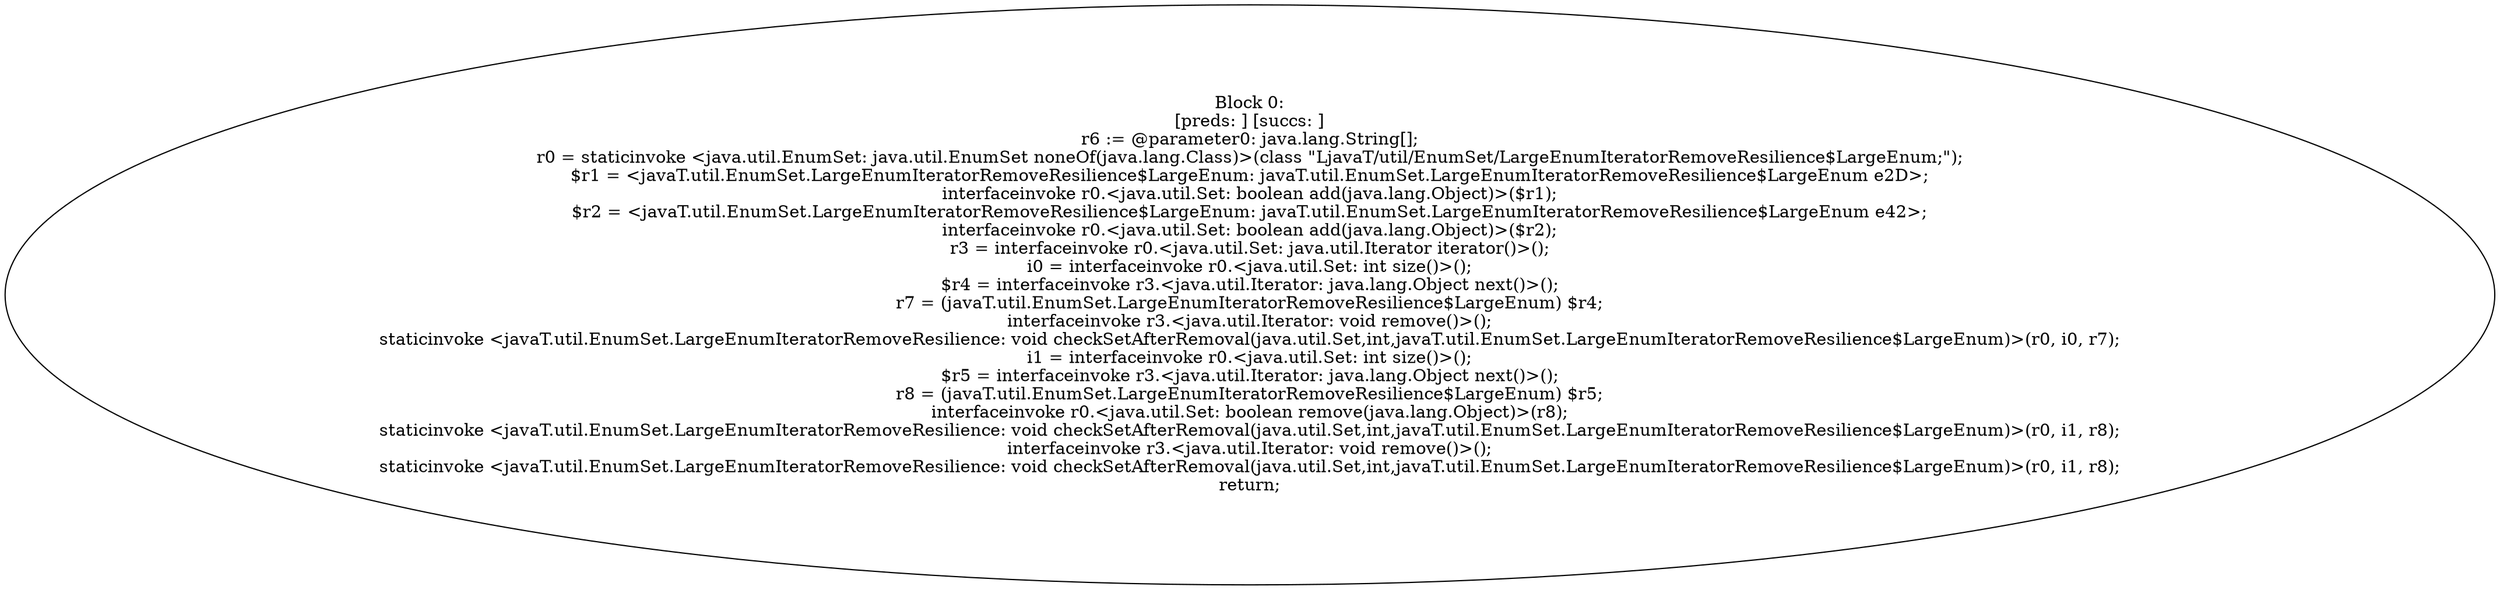 digraph "unitGraph" {
    "Block 0:
[preds: ] [succs: ]
r6 := @parameter0: java.lang.String[];
r0 = staticinvoke <java.util.EnumSet: java.util.EnumSet noneOf(java.lang.Class)>(class \"LjavaT/util/EnumSet/LargeEnumIteratorRemoveResilience$LargeEnum;\");
$r1 = <javaT.util.EnumSet.LargeEnumIteratorRemoveResilience$LargeEnum: javaT.util.EnumSet.LargeEnumIteratorRemoveResilience$LargeEnum e2D>;
interfaceinvoke r0.<java.util.Set: boolean add(java.lang.Object)>($r1);
$r2 = <javaT.util.EnumSet.LargeEnumIteratorRemoveResilience$LargeEnum: javaT.util.EnumSet.LargeEnumIteratorRemoveResilience$LargeEnum e42>;
interfaceinvoke r0.<java.util.Set: boolean add(java.lang.Object)>($r2);
r3 = interfaceinvoke r0.<java.util.Set: java.util.Iterator iterator()>();
i0 = interfaceinvoke r0.<java.util.Set: int size()>();
$r4 = interfaceinvoke r3.<java.util.Iterator: java.lang.Object next()>();
r7 = (javaT.util.EnumSet.LargeEnumIteratorRemoveResilience$LargeEnum) $r4;
interfaceinvoke r3.<java.util.Iterator: void remove()>();
staticinvoke <javaT.util.EnumSet.LargeEnumIteratorRemoveResilience: void checkSetAfterRemoval(java.util.Set,int,javaT.util.EnumSet.LargeEnumIteratorRemoveResilience$LargeEnum)>(r0, i0, r7);
i1 = interfaceinvoke r0.<java.util.Set: int size()>();
$r5 = interfaceinvoke r3.<java.util.Iterator: java.lang.Object next()>();
r8 = (javaT.util.EnumSet.LargeEnumIteratorRemoveResilience$LargeEnum) $r5;
interfaceinvoke r0.<java.util.Set: boolean remove(java.lang.Object)>(r8);
staticinvoke <javaT.util.EnumSet.LargeEnumIteratorRemoveResilience: void checkSetAfterRemoval(java.util.Set,int,javaT.util.EnumSet.LargeEnumIteratorRemoveResilience$LargeEnum)>(r0, i1, r8);
interfaceinvoke r3.<java.util.Iterator: void remove()>();
staticinvoke <javaT.util.EnumSet.LargeEnumIteratorRemoveResilience: void checkSetAfterRemoval(java.util.Set,int,javaT.util.EnumSet.LargeEnumIteratorRemoveResilience$LargeEnum)>(r0, i1, r8);
return;
"
}
